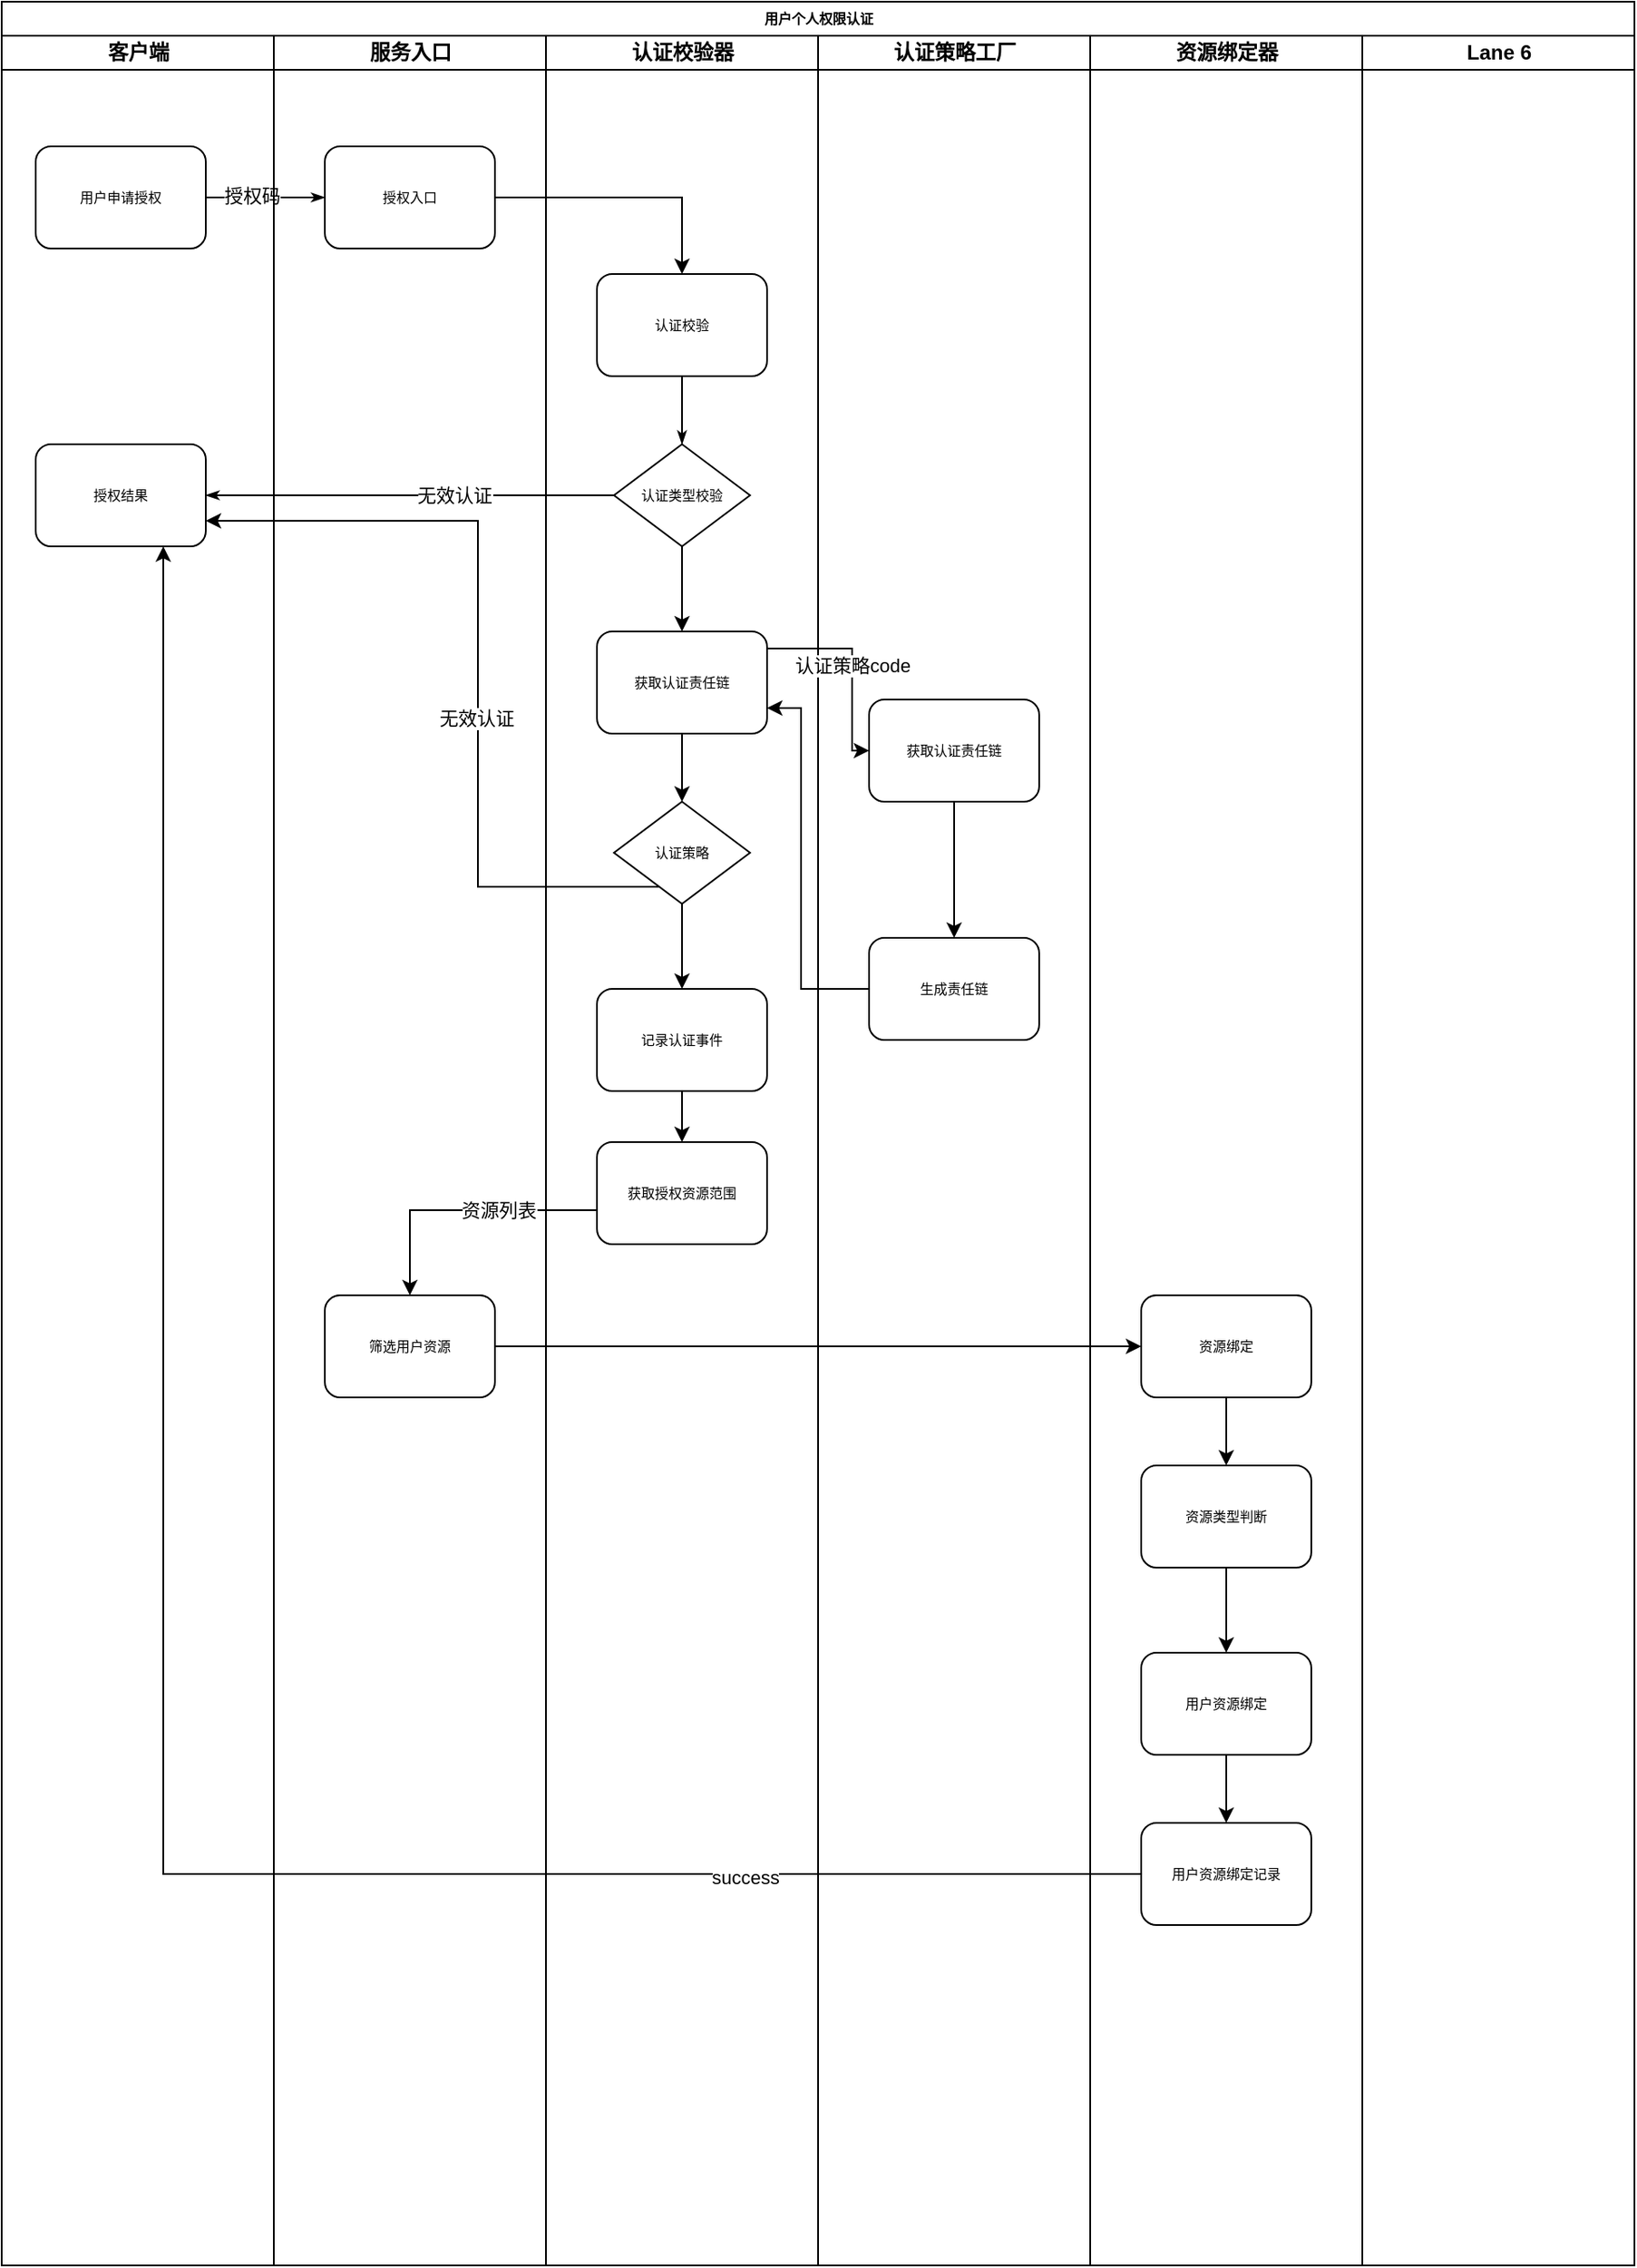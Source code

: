 <mxfile version="20.2.8" type="github">
  <diagram name="Page-1" id="74e2e168-ea6b-b213-b513-2b3c1d86103e">
    <mxGraphModel dx="1673" dy="934" grid="0" gridSize="10" guides="1" tooltips="1" connect="1" arrows="1" fold="1" page="1" pageScale="1" pageWidth="1100" pageHeight="850" background="none" math="0" shadow="0">
      <root>
        <mxCell id="0" />
        <mxCell id="1" parent="0" />
        <mxCell id="77e6c97f196da883-1" value="用户个人权限认证" style="swimlane;html=1;childLayout=stackLayout;startSize=20;rounded=0;shadow=0;labelBackgroundColor=none;strokeWidth=1;fontFamily=Verdana;fontSize=8;align=center;" parent="1" vertex="1">
          <mxGeometry x="70" y="170" width="960" height="1330" as="geometry" />
        </mxCell>
        <mxCell id="77e6c97f196da883-2" value="客户端" style="swimlane;html=1;startSize=20;" parent="77e6c97f196da883-1" vertex="1">
          <mxGeometry y="20" width="160" height="1310" as="geometry" />
        </mxCell>
        <mxCell id="77e6c97f196da883-8" value="用户申请授权" style="rounded=1;whiteSpace=wrap;html=1;shadow=0;labelBackgroundColor=none;strokeWidth=1;fontFamily=Verdana;fontSize=8;align=center;" parent="77e6c97f196da883-2" vertex="1">
          <mxGeometry x="20" y="65" width="100" height="60" as="geometry" />
        </mxCell>
        <mxCell id="77e6c97f196da883-9" value="授权结果" style="rounded=1;whiteSpace=wrap;html=1;shadow=0;labelBackgroundColor=none;strokeWidth=1;fontFamily=Verdana;fontSize=8;align=center;" parent="77e6c97f196da883-2" vertex="1">
          <mxGeometry x="20" y="240" width="100" height="60" as="geometry" />
        </mxCell>
        <mxCell id="77e6c97f196da883-26" style="edgeStyle=orthogonalEdgeStyle;rounded=1;html=1;labelBackgroundColor=none;startArrow=none;startFill=0;startSize=5;endArrow=classicThin;endFill=1;endSize=5;jettySize=auto;orthogonalLoop=1;strokeWidth=1;fontFamily=Verdana;fontSize=8" parent="77e6c97f196da883-1" source="77e6c97f196da883-8" target="77e6c97f196da883-11" edge="1">
          <mxGeometry relative="1" as="geometry" />
        </mxCell>
        <mxCell id="B1DJsYFf950ysVLSppFZ-1" value="授权码" style="edgeLabel;html=1;align=center;verticalAlign=middle;resizable=0;points=[];" vertex="1" connectable="0" parent="77e6c97f196da883-26">
          <mxGeometry x="-0.238" y="1" relative="1" as="geometry">
            <mxPoint as="offset" />
          </mxGeometry>
        </mxCell>
        <mxCell id="77e6c97f196da883-30" style="edgeStyle=orthogonalEdgeStyle;rounded=1;html=1;labelBackgroundColor=none;startArrow=none;startFill=0;startSize=5;endArrow=classicThin;endFill=1;endSize=5;jettySize=auto;orthogonalLoop=1;strokeWidth=1;fontFamily=Verdana;fontSize=8" parent="77e6c97f196da883-1" source="77e6c97f196da883-13" target="77e6c97f196da883-9" edge="1">
          <mxGeometry relative="1" as="geometry" />
        </mxCell>
        <mxCell id="B1DJsYFf950ysVLSppFZ-3" value="无效认证" style="edgeLabel;html=1;align=center;verticalAlign=middle;resizable=0;points=[];" vertex="1" connectable="0" parent="77e6c97f196da883-30">
          <mxGeometry x="-0.217" y="1" relative="1" as="geometry">
            <mxPoint y="-1" as="offset" />
          </mxGeometry>
        </mxCell>
        <mxCell id="77e6c97f196da883-3" value="服务入口" style="swimlane;html=1;startSize=20;" parent="77e6c97f196da883-1" vertex="1">
          <mxGeometry x="160" y="20" width="160" height="1310" as="geometry" />
        </mxCell>
        <mxCell id="77e6c97f196da883-11" value="授权入口" style="rounded=1;whiteSpace=wrap;html=1;shadow=0;labelBackgroundColor=none;strokeWidth=1;fontFamily=Verdana;fontSize=8;align=center;" parent="77e6c97f196da883-3" vertex="1">
          <mxGeometry x="30" y="65" width="100" height="60" as="geometry" />
        </mxCell>
        <mxCell id="B1DJsYFf950ysVLSppFZ-42" value="筛选用户资源" style="rounded=1;whiteSpace=wrap;html=1;shadow=0;labelBackgroundColor=none;strokeWidth=1;fontFamily=Verdana;fontSize=8;align=center;" vertex="1" parent="77e6c97f196da883-3">
          <mxGeometry x="30" y="740" width="100" height="60" as="geometry" />
        </mxCell>
        <mxCell id="77e6c97f196da883-4" value="认证校验器" style="swimlane;html=1;startSize=20;" parent="77e6c97f196da883-1" vertex="1">
          <mxGeometry x="320" y="20" width="160" height="1310" as="geometry" />
        </mxCell>
        <mxCell id="77e6c97f196da883-12" value="认证校验" style="rounded=1;whiteSpace=wrap;html=1;shadow=0;labelBackgroundColor=none;strokeWidth=1;fontFamily=Verdana;fontSize=8;align=center;" parent="77e6c97f196da883-4" vertex="1">
          <mxGeometry x="30" y="140" width="100" height="60" as="geometry" />
        </mxCell>
        <mxCell id="B1DJsYFf950ysVLSppFZ-6" style="edgeStyle=orthogonalEdgeStyle;rounded=0;orthogonalLoop=1;jettySize=auto;html=1;entryX=0.5;entryY=0;entryDx=0;entryDy=0;" edge="1" parent="77e6c97f196da883-4" source="77e6c97f196da883-13" target="B1DJsYFf950ysVLSppFZ-5">
          <mxGeometry relative="1" as="geometry" />
        </mxCell>
        <mxCell id="77e6c97f196da883-13" value="认证类型校验" style="rhombus;whiteSpace=wrap;html=1;rounded=0;shadow=0;labelBackgroundColor=none;strokeWidth=1;fontFamily=Verdana;fontSize=8;align=center;" parent="77e6c97f196da883-4" vertex="1">
          <mxGeometry x="40" y="240" width="80" height="60" as="geometry" />
        </mxCell>
        <mxCell id="77e6c97f196da883-29" style="edgeStyle=orthogonalEdgeStyle;rounded=1;html=1;labelBackgroundColor=none;startArrow=none;startFill=0;startSize=5;endArrow=classicThin;endFill=1;endSize=5;jettySize=auto;orthogonalLoop=1;strokeWidth=1;fontFamily=Verdana;fontSize=8" parent="77e6c97f196da883-4" source="77e6c97f196da883-12" target="77e6c97f196da883-13" edge="1">
          <mxGeometry relative="1" as="geometry" />
        </mxCell>
        <mxCell id="B1DJsYFf950ysVLSppFZ-36" style="edgeStyle=orthogonalEdgeStyle;rounded=0;orthogonalLoop=1;jettySize=auto;html=1;entryX=0.5;entryY=0;entryDx=0;entryDy=0;" edge="1" parent="77e6c97f196da883-4" source="B1DJsYFf950ysVLSppFZ-5" target="B1DJsYFf950ysVLSppFZ-35">
          <mxGeometry relative="1" as="geometry" />
        </mxCell>
        <mxCell id="B1DJsYFf950ysVLSppFZ-5" value="获取认证责任链" style="rounded=1;whiteSpace=wrap;html=1;shadow=0;labelBackgroundColor=none;strokeWidth=1;fontFamily=Verdana;fontSize=8;align=center;" vertex="1" parent="77e6c97f196da883-4">
          <mxGeometry x="30" y="350" width="100" height="60" as="geometry" />
        </mxCell>
        <mxCell id="B1DJsYFf950ysVLSppFZ-40" style="edgeStyle=orthogonalEdgeStyle;rounded=0;orthogonalLoop=1;jettySize=auto;html=1;" edge="1" parent="77e6c97f196da883-4" source="B1DJsYFf950ysVLSppFZ-35" target="B1DJsYFf950ysVLSppFZ-39">
          <mxGeometry relative="1" as="geometry" />
        </mxCell>
        <mxCell id="B1DJsYFf950ysVLSppFZ-35" value="认证策略" style="rhombus;whiteSpace=wrap;html=1;rounded=0;shadow=0;labelBackgroundColor=none;strokeWidth=1;fontFamily=Verdana;fontSize=8;align=center;" vertex="1" parent="77e6c97f196da883-4">
          <mxGeometry x="40" y="450" width="80" height="60" as="geometry" />
        </mxCell>
        <mxCell id="B1DJsYFf950ysVLSppFZ-44" style="edgeStyle=orthogonalEdgeStyle;rounded=0;orthogonalLoop=1;jettySize=auto;html=1;entryX=0.5;entryY=0;entryDx=0;entryDy=0;" edge="1" parent="77e6c97f196da883-4" source="B1DJsYFf950ysVLSppFZ-39" target="B1DJsYFf950ysVLSppFZ-43">
          <mxGeometry relative="1" as="geometry" />
        </mxCell>
        <mxCell id="B1DJsYFf950ysVLSppFZ-39" value="记录认证事件" style="rounded=1;whiteSpace=wrap;html=1;shadow=0;labelBackgroundColor=none;strokeWidth=1;fontFamily=Verdana;fontSize=8;align=center;" vertex="1" parent="77e6c97f196da883-4">
          <mxGeometry x="30" y="560" width="100" height="60" as="geometry" />
        </mxCell>
        <mxCell id="B1DJsYFf950ysVLSppFZ-43" value="获取授权资源范围" style="rounded=1;whiteSpace=wrap;html=1;shadow=0;labelBackgroundColor=none;strokeWidth=1;fontFamily=Verdana;fontSize=8;align=center;" vertex="1" parent="77e6c97f196da883-4">
          <mxGeometry x="30" y="650" width="100" height="60" as="geometry" />
        </mxCell>
        <mxCell id="77e6c97f196da883-5" value="认证策略工厂" style="swimlane;html=1;startSize=20;" parent="77e6c97f196da883-1" vertex="1">
          <mxGeometry x="480" y="20" width="160" height="1310" as="geometry" />
        </mxCell>
        <mxCell id="B1DJsYFf950ysVLSppFZ-33" style="edgeStyle=orthogonalEdgeStyle;rounded=0;orthogonalLoop=1;jettySize=auto;html=1;" edge="1" parent="77e6c97f196da883-5" source="B1DJsYFf950ysVLSppFZ-7" target="B1DJsYFf950ysVLSppFZ-32">
          <mxGeometry relative="1" as="geometry" />
        </mxCell>
        <mxCell id="B1DJsYFf950ysVLSppFZ-7" value="获取认证责任链" style="rounded=1;whiteSpace=wrap;html=1;shadow=0;labelBackgroundColor=none;strokeWidth=1;fontFamily=Verdana;fontSize=8;align=center;" vertex="1" parent="77e6c97f196da883-5">
          <mxGeometry x="30" y="390" width="100" height="60" as="geometry" />
        </mxCell>
        <mxCell id="B1DJsYFf950ysVLSppFZ-32" value="生成责任链" style="rounded=1;whiteSpace=wrap;html=1;shadow=0;labelBackgroundColor=none;strokeWidth=1;fontFamily=Verdana;fontSize=8;align=center;" vertex="1" parent="77e6c97f196da883-5">
          <mxGeometry x="30" y="530" width="100" height="60" as="geometry" />
        </mxCell>
        <mxCell id="77e6c97f196da883-6" value="资源绑定器" style="swimlane;html=1;startSize=20;" parent="77e6c97f196da883-1" vertex="1">
          <mxGeometry x="640" y="20" width="160" height="1310" as="geometry" />
        </mxCell>
        <mxCell id="B1DJsYFf950ysVLSppFZ-50" style="edgeStyle=orthogonalEdgeStyle;rounded=0;orthogonalLoop=1;jettySize=auto;html=1;" edge="1" parent="77e6c97f196da883-6" source="B1DJsYFf950ysVLSppFZ-47" target="B1DJsYFf950ysVLSppFZ-49">
          <mxGeometry relative="1" as="geometry" />
        </mxCell>
        <mxCell id="B1DJsYFf950ysVLSppFZ-47" value="资源绑定" style="rounded=1;whiteSpace=wrap;html=1;shadow=0;labelBackgroundColor=none;strokeWidth=1;fontFamily=Verdana;fontSize=8;align=center;" vertex="1" parent="77e6c97f196da883-6">
          <mxGeometry x="30" y="740" width="100" height="60" as="geometry" />
        </mxCell>
        <mxCell id="B1DJsYFf950ysVLSppFZ-52" style="edgeStyle=orthogonalEdgeStyle;rounded=0;orthogonalLoop=1;jettySize=auto;html=1;" edge="1" parent="77e6c97f196da883-6" source="B1DJsYFf950ysVLSppFZ-49" target="B1DJsYFf950ysVLSppFZ-51">
          <mxGeometry relative="1" as="geometry" />
        </mxCell>
        <mxCell id="B1DJsYFf950ysVLSppFZ-49" value="资源类型判断" style="rounded=1;whiteSpace=wrap;html=1;shadow=0;labelBackgroundColor=none;strokeWidth=1;fontFamily=Verdana;fontSize=8;align=center;" vertex="1" parent="77e6c97f196da883-6">
          <mxGeometry x="30" y="840" width="100" height="60" as="geometry" />
        </mxCell>
        <mxCell id="B1DJsYFf950ysVLSppFZ-54" style="edgeStyle=orthogonalEdgeStyle;rounded=0;orthogonalLoop=1;jettySize=auto;html=1;" edge="1" parent="77e6c97f196da883-6" source="B1DJsYFf950ysVLSppFZ-51" target="B1DJsYFf950ysVLSppFZ-53">
          <mxGeometry relative="1" as="geometry" />
        </mxCell>
        <mxCell id="B1DJsYFf950ysVLSppFZ-51" value="用户资源绑定" style="rounded=1;whiteSpace=wrap;html=1;shadow=0;labelBackgroundColor=none;strokeWidth=1;fontFamily=Verdana;fontSize=8;align=center;" vertex="1" parent="77e6c97f196da883-6">
          <mxGeometry x="30" y="950" width="100" height="60" as="geometry" />
        </mxCell>
        <mxCell id="B1DJsYFf950ysVLSppFZ-53" value="用户资源绑定记录" style="rounded=1;whiteSpace=wrap;html=1;shadow=0;labelBackgroundColor=none;strokeWidth=1;fontFamily=Verdana;fontSize=8;align=center;" vertex="1" parent="77e6c97f196da883-6">
          <mxGeometry x="30" y="1050" width="100" height="60" as="geometry" />
        </mxCell>
        <mxCell id="B1DJsYFf950ysVLSppFZ-48" style="edgeStyle=orthogonalEdgeStyle;rounded=0;orthogonalLoop=1;jettySize=auto;html=1;entryX=0;entryY=0.5;entryDx=0;entryDy=0;" edge="1" parent="77e6c97f196da883-1" source="B1DJsYFf950ysVLSppFZ-42" target="B1DJsYFf950ysVLSppFZ-47">
          <mxGeometry relative="1" as="geometry" />
        </mxCell>
        <mxCell id="77e6c97f196da883-7" value="Lane 6" style="swimlane;html=1;startSize=20;" parent="77e6c97f196da883-1" vertex="1">
          <mxGeometry x="800" y="20" width="160" height="1310" as="geometry" />
        </mxCell>
        <mxCell id="B1DJsYFf950ysVLSppFZ-2" style="edgeStyle=orthogonalEdgeStyle;rounded=0;orthogonalLoop=1;jettySize=auto;html=1;" edge="1" parent="77e6c97f196da883-1" source="77e6c97f196da883-11" target="77e6c97f196da883-12">
          <mxGeometry relative="1" as="geometry" />
        </mxCell>
        <mxCell id="B1DJsYFf950ysVLSppFZ-8" value="认证策略code" style="edgeStyle=orthogonalEdgeStyle;rounded=0;orthogonalLoop=1;jettySize=auto;html=1;entryX=0;entryY=0.5;entryDx=0;entryDy=0;" edge="1" parent="77e6c97f196da883-1" source="B1DJsYFf950ysVLSppFZ-5" target="B1DJsYFf950ysVLSppFZ-7">
          <mxGeometry relative="1" as="geometry">
            <Array as="points">
              <mxPoint x="500" y="380" />
              <mxPoint x="500" y="440" />
            </Array>
          </mxGeometry>
        </mxCell>
        <mxCell id="B1DJsYFf950ysVLSppFZ-34" style="edgeStyle=orthogonalEdgeStyle;rounded=0;orthogonalLoop=1;jettySize=auto;html=1;entryX=1;entryY=0.75;entryDx=0;entryDy=0;" edge="1" parent="77e6c97f196da883-1" source="B1DJsYFf950ysVLSppFZ-32" target="B1DJsYFf950ysVLSppFZ-5">
          <mxGeometry relative="1" as="geometry">
            <Array as="points">
              <mxPoint x="470" y="580" />
              <mxPoint x="470" y="415" />
            </Array>
          </mxGeometry>
        </mxCell>
        <mxCell id="B1DJsYFf950ysVLSppFZ-37" style="edgeStyle=orthogonalEdgeStyle;rounded=0;orthogonalLoop=1;jettySize=auto;html=1;entryX=1;entryY=0.75;entryDx=0;entryDy=0;" edge="1" parent="77e6c97f196da883-1" source="B1DJsYFf950ysVLSppFZ-35" target="77e6c97f196da883-9">
          <mxGeometry relative="1" as="geometry">
            <Array as="points">
              <mxPoint x="280" y="520" />
              <mxPoint x="280" y="305" />
            </Array>
          </mxGeometry>
        </mxCell>
        <mxCell id="B1DJsYFf950ysVLSppFZ-38" value="无效认证" style="edgeLabel;html=1;align=center;verticalAlign=middle;resizable=0;points=[];" vertex="1" connectable="0" parent="B1DJsYFf950ysVLSppFZ-37">
          <mxGeometry x="-0.145" y="1" relative="1" as="geometry">
            <mxPoint as="offset" />
          </mxGeometry>
        </mxCell>
        <mxCell id="B1DJsYFf950ysVLSppFZ-45" style="edgeStyle=orthogonalEdgeStyle;rounded=0;orthogonalLoop=1;jettySize=auto;html=1;entryX=0.5;entryY=0;entryDx=0;entryDy=0;" edge="1" parent="77e6c97f196da883-1" source="B1DJsYFf950ysVLSppFZ-43" target="B1DJsYFf950ysVLSppFZ-42">
          <mxGeometry relative="1" as="geometry">
            <Array as="points">
              <mxPoint x="240" y="710" />
            </Array>
          </mxGeometry>
        </mxCell>
        <mxCell id="B1DJsYFf950ysVLSppFZ-46" value="资源列表" style="edgeLabel;html=1;align=center;verticalAlign=middle;resizable=0;points=[];" vertex="1" connectable="0" parent="B1DJsYFf950ysVLSppFZ-45">
          <mxGeometry x="-0.267" relative="1" as="geometry">
            <mxPoint as="offset" />
          </mxGeometry>
        </mxCell>
        <mxCell id="B1DJsYFf950ysVLSppFZ-55" style="edgeStyle=orthogonalEdgeStyle;rounded=0;orthogonalLoop=1;jettySize=auto;html=1;entryX=0.75;entryY=1;entryDx=0;entryDy=0;" edge="1" parent="77e6c97f196da883-1" source="B1DJsYFf950ysVLSppFZ-53" target="77e6c97f196da883-9">
          <mxGeometry relative="1" as="geometry" />
        </mxCell>
        <mxCell id="B1DJsYFf950ysVLSppFZ-56" value="success" style="edgeLabel;html=1;align=center;verticalAlign=middle;resizable=0;points=[];" vertex="1" connectable="0" parent="B1DJsYFf950ysVLSppFZ-55">
          <mxGeometry x="-0.656" y="2" relative="1" as="geometry">
            <mxPoint as="offset" />
          </mxGeometry>
        </mxCell>
      </root>
    </mxGraphModel>
  </diagram>
</mxfile>
